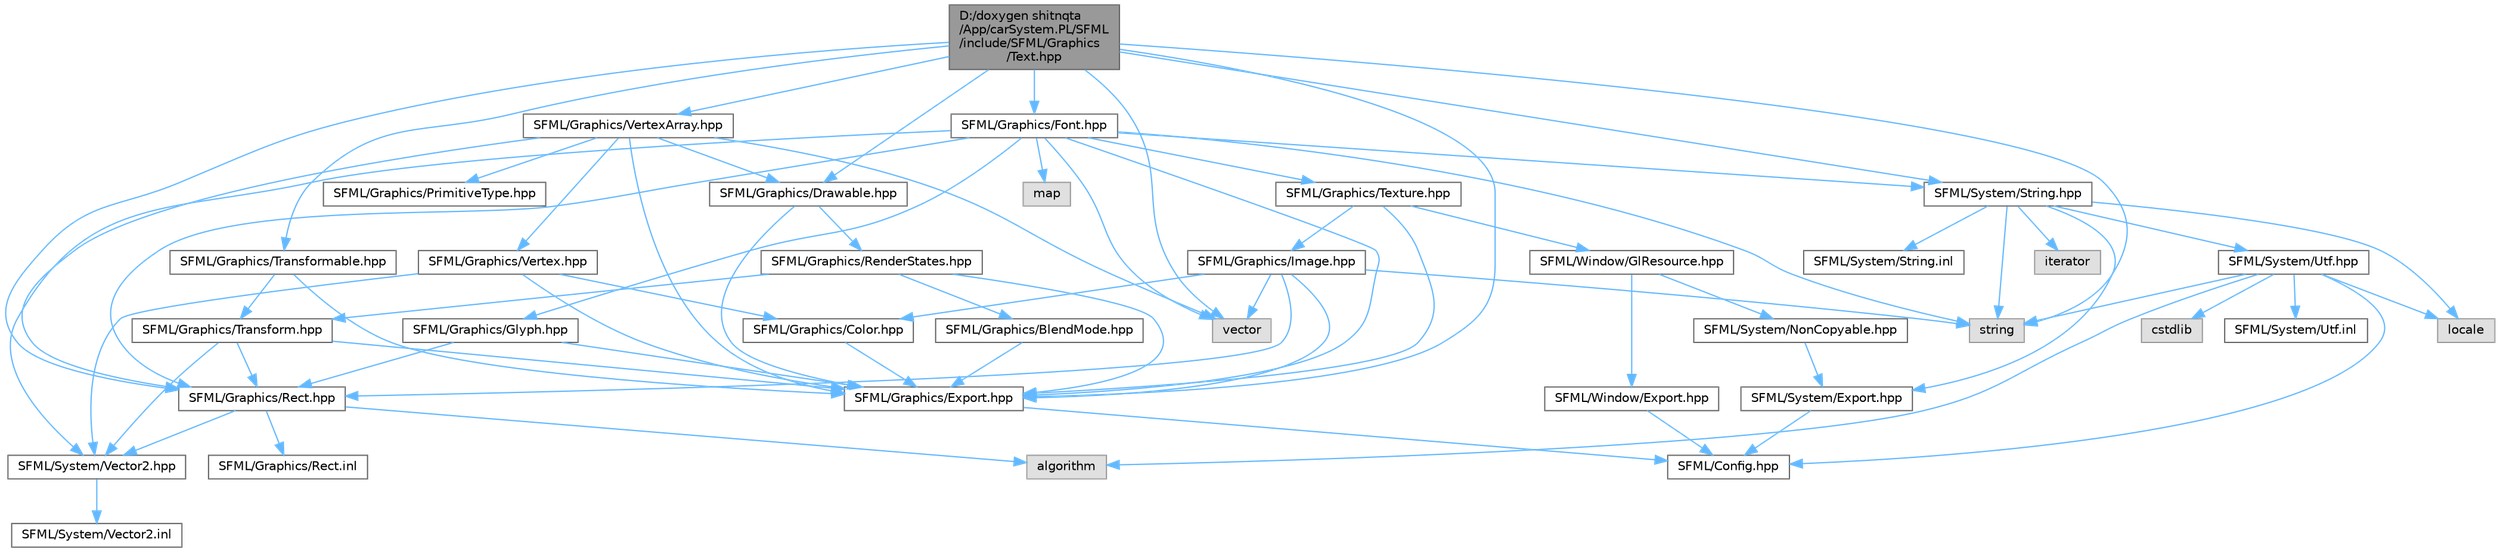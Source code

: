 digraph "D:/doxygen shitnqta/App/carSystem.PL/SFML/include/SFML/Graphics/Text.hpp"
{
 // INTERACTIVE_SVG=YES
 // LATEX_PDF_SIZE
  bgcolor="transparent";
  edge [fontname=Helvetica,fontsize=10,labelfontname=Helvetica,labelfontsize=10];
  node [fontname=Helvetica,fontsize=10,shape=box,height=0.2,width=0.4];
  Node1 [id="Node000001",label="D:/doxygen shitnqta\l/App/carSystem.PL/SFML\l/include/SFML/Graphics\l/Text.hpp",height=0.2,width=0.4,color="gray40", fillcolor="grey60", style="filled", fontcolor="black",tooltip=" "];
  Node1 -> Node2 [id="edge1_Node000001_Node000002",color="steelblue1",style="solid",tooltip=" "];
  Node2 [id="Node000002",label="SFML/Graphics/Export.hpp",height=0.2,width=0.4,color="grey40", fillcolor="white", style="filled",URL="$a02206.html",tooltip=" "];
  Node2 -> Node3 [id="edge2_Node000002_Node000003",color="steelblue1",style="solid",tooltip=" "];
  Node3 [id="Node000003",label="SFML/Config.hpp",height=0.2,width=0.4,color="grey40", fillcolor="white", style="filled",URL="$a00359.html",tooltip=" "];
  Node1 -> Node4 [id="edge3_Node000001_Node000004",color="steelblue1",style="solid",tooltip=" "];
  Node4 [id="Node000004",label="SFML/Graphics/Drawable.hpp",height=0.2,width=0.4,color="grey40", fillcolor="white", style="filled",URL="$a00377.html",tooltip=" "];
  Node4 -> Node2 [id="edge4_Node000004_Node000002",color="steelblue1",style="solid",tooltip=" "];
  Node4 -> Node5 [id="edge5_Node000004_Node000005",color="steelblue1",style="solid",tooltip=" "];
  Node5 [id="Node000005",label="SFML/Graphics/RenderStates.hpp",height=0.2,width=0.4,color="grey40", fillcolor="white", style="filled",URL="$a00407.html",tooltip=" "];
  Node5 -> Node2 [id="edge6_Node000005_Node000002",color="steelblue1",style="solid",tooltip=" "];
  Node5 -> Node6 [id="edge7_Node000005_Node000006",color="steelblue1",style="solid",tooltip=" "];
  Node6 [id="Node000006",label="SFML/Graphics/BlendMode.hpp",height=0.2,width=0.4,color="grey40", fillcolor="white", style="filled",URL="$a00365.html",tooltip=" "];
  Node6 -> Node2 [id="edge8_Node000006_Node000002",color="steelblue1",style="solid",tooltip=" "];
  Node5 -> Node7 [id="edge9_Node000005_Node000007",color="steelblue1",style="solid",tooltip=" "];
  Node7 [id="Node000007",label="SFML/Graphics/Transform.hpp",height=0.2,width=0.4,color="grey40", fillcolor="white", style="filled",URL="$a00434.html",tooltip=" "];
  Node7 -> Node2 [id="edge10_Node000007_Node000002",color="steelblue1",style="solid",tooltip=" "];
  Node7 -> Node8 [id="edge11_Node000007_Node000008",color="steelblue1",style="solid",tooltip=" "];
  Node8 [id="Node000008",label="SFML/Graphics/Rect.hpp",height=0.2,width=0.4,color="grey40", fillcolor="white", style="filled",URL="$a00398.html",tooltip=" "];
  Node8 -> Node9 [id="edge12_Node000008_Node000009",color="steelblue1",style="solid",tooltip=" "];
  Node9 [id="Node000009",label="SFML/System/Vector2.hpp",height=0.2,width=0.4,color="grey40", fillcolor="white", style="filled",URL="$a00554.html",tooltip=" "];
  Node9 -> Node10 [id="edge13_Node000009_Node000010",color="steelblue1",style="solid",tooltip=" "];
  Node10 [id="Node000010",label="SFML/System/Vector2.inl",height=0.2,width=0.4,color="grey40", fillcolor="white", style="filled",URL="$a00557.html",tooltip=" "];
  Node8 -> Node11 [id="edge14_Node000008_Node000011",color="steelblue1",style="solid",tooltip=" "];
  Node11 [id="Node000011",label="algorithm",height=0.2,width=0.4,color="grey60", fillcolor="#E0E0E0", style="filled",tooltip=" "];
  Node8 -> Node12 [id="edge15_Node000008_Node000012",color="steelblue1",style="solid",tooltip=" "];
  Node12 [id="Node000012",label="SFML/Graphics/Rect.inl",height=0.2,width=0.4,color="grey40", fillcolor="white", style="filled",URL="$a00401.html",tooltip=" "];
  Node7 -> Node9 [id="edge16_Node000007_Node000009",color="steelblue1",style="solid",tooltip=" "];
  Node1 -> Node13 [id="edge17_Node000001_Node000013",color="steelblue1",style="solid",tooltip=" "];
  Node13 [id="Node000013",label="SFML/Graphics/Transformable.hpp",height=0.2,width=0.4,color="grey40", fillcolor="white", style="filled",URL="$a00437.html",tooltip=" "];
  Node13 -> Node2 [id="edge18_Node000013_Node000002",color="steelblue1",style="solid",tooltip=" "];
  Node13 -> Node7 [id="edge19_Node000013_Node000007",color="steelblue1",style="solid",tooltip=" "];
  Node1 -> Node14 [id="edge20_Node000001_Node000014",color="steelblue1",style="solid",tooltip=" "];
  Node14 [id="Node000014",label="SFML/Graphics/Font.hpp",height=0.2,width=0.4,color="grey40", fillcolor="white", style="filled",URL="$a00380.html",tooltip=" "];
  Node14 -> Node2 [id="edge21_Node000014_Node000002",color="steelblue1",style="solid",tooltip=" "];
  Node14 -> Node15 [id="edge22_Node000014_Node000015",color="steelblue1",style="solid",tooltip=" "];
  Node15 [id="Node000015",label="SFML/Graphics/Glyph.hpp",height=0.2,width=0.4,color="grey40", fillcolor="white", style="filled",URL="$a00389.html",tooltip=" "];
  Node15 -> Node2 [id="edge23_Node000015_Node000002",color="steelblue1",style="solid",tooltip=" "];
  Node15 -> Node8 [id="edge24_Node000015_Node000008",color="steelblue1",style="solid",tooltip=" "];
  Node14 -> Node16 [id="edge25_Node000014_Node000016",color="steelblue1",style="solid",tooltip=" "];
  Node16 [id="Node000016",label="SFML/Graphics/Texture.hpp",height=0.2,width=0.4,color="grey40", fillcolor="white", style="filled",URL="$a00431.html",tooltip=" "];
  Node16 -> Node2 [id="edge26_Node000016_Node000002",color="steelblue1",style="solid",tooltip=" "];
  Node16 -> Node17 [id="edge27_Node000016_Node000017",color="steelblue1",style="solid",tooltip=" "];
  Node17 [id="Node000017",label="SFML/Graphics/Image.hpp",height=0.2,width=0.4,color="grey40", fillcolor="white", style="filled",URL="$a00392.html",tooltip=" "];
  Node17 -> Node2 [id="edge28_Node000017_Node000002",color="steelblue1",style="solid",tooltip=" "];
  Node17 -> Node18 [id="edge29_Node000017_Node000018",color="steelblue1",style="solid",tooltip=" "];
  Node18 [id="Node000018",label="SFML/Graphics/Color.hpp",height=0.2,width=0.4,color="grey40", fillcolor="white", style="filled",URL="$a00371.html",tooltip=" "];
  Node18 -> Node2 [id="edge30_Node000018_Node000002",color="steelblue1",style="solid",tooltip=" "];
  Node17 -> Node8 [id="edge31_Node000017_Node000008",color="steelblue1",style="solid",tooltip=" "];
  Node17 -> Node19 [id="edge32_Node000017_Node000019",color="steelblue1",style="solid",tooltip=" "];
  Node19 [id="Node000019",label="string",height=0.2,width=0.4,color="grey60", fillcolor="#E0E0E0", style="filled",tooltip=" "];
  Node17 -> Node20 [id="edge33_Node000017_Node000020",color="steelblue1",style="solid",tooltip=" "];
  Node20 [id="Node000020",label="vector",height=0.2,width=0.4,color="grey60", fillcolor="#E0E0E0", style="filled",tooltip=" "];
  Node16 -> Node21 [id="edge34_Node000016_Node000021",color="steelblue1",style="solid",tooltip=" "];
  Node21 [id="Node000021",label="SFML/Window/GlResource.hpp",height=0.2,width=0.4,color="grey40", fillcolor="white", style="filled",URL="$a00584.html",tooltip=" "];
  Node21 -> Node22 [id="edge35_Node000021_Node000022",color="steelblue1",style="solid",tooltip=" "];
  Node22 [id="Node000022",label="SFML/Window/Export.hpp",height=0.2,width=0.4,color="grey40", fillcolor="white", style="filled",URL="$a02215.html",tooltip=" "];
  Node22 -> Node3 [id="edge36_Node000022_Node000003",color="steelblue1",style="solid",tooltip=" "];
  Node21 -> Node23 [id="edge37_Node000021_Node000023",color="steelblue1",style="solid",tooltip=" "];
  Node23 [id="Node000023",label="SFML/System/NonCopyable.hpp",height=0.2,width=0.4,color="grey40", fillcolor="white", style="filled",URL="$a00518.html",tooltip=" "];
  Node23 -> Node24 [id="edge38_Node000023_Node000024",color="steelblue1",style="solid",tooltip=" "];
  Node24 [id="Node000024",label="SFML/System/Export.hpp",height=0.2,width=0.4,color="grey40", fillcolor="white", style="filled",URL="$a02212.html",tooltip=" "];
  Node24 -> Node3 [id="edge39_Node000024_Node000003",color="steelblue1",style="solid",tooltip=" "];
  Node14 -> Node8 [id="edge40_Node000014_Node000008",color="steelblue1",style="solid",tooltip=" "];
  Node14 -> Node9 [id="edge41_Node000014_Node000009",color="steelblue1",style="solid",tooltip=" "];
  Node14 -> Node25 [id="edge42_Node000014_Node000025",color="steelblue1",style="solid",tooltip=" "];
  Node25 [id="Node000025",label="SFML/System/String.hpp",height=0.2,width=0.4,color="grey40", fillcolor="white", style="filled",URL="$a00524.html",tooltip=" "];
  Node25 -> Node24 [id="edge43_Node000025_Node000024",color="steelblue1",style="solid",tooltip=" "];
  Node25 -> Node26 [id="edge44_Node000025_Node000026",color="steelblue1",style="solid",tooltip=" "];
  Node26 [id="Node000026",label="SFML/System/Utf.hpp",height=0.2,width=0.4,color="grey40", fillcolor="white", style="filled",URL="$a00548.html",tooltip=" "];
  Node26 -> Node3 [id="edge45_Node000026_Node000003",color="steelblue1",style="solid",tooltip=" "];
  Node26 -> Node11 [id="edge46_Node000026_Node000011",color="steelblue1",style="solid",tooltip=" "];
  Node26 -> Node27 [id="edge47_Node000026_Node000027",color="steelblue1",style="solid",tooltip=" "];
  Node27 [id="Node000027",label="locale",height=0.2,width=0.4,color="grey60", fillcolor="#E0E0E0", style="filled",tooltip=" "];
  Node26 -> Node19 [id="edge48_Node000026_Node000019",color="steelblue1",style="solid",tooltip=" "];
  Node26 -> Node28 [id="edge49_Node000026_Node000028",color="steelblue1",style="solid",tooltip=" "];
  Node28 [id="Node000028",label="cstdlib",height=0.2,width=0.4,color="grey60", fillcolor="#E0E0E0", style="filled",tooltip=" "];
  Node26 -> Node29 [id="edge50_Node000026_Node000029",color="steelblue1",style="solid",tooltip=" "];
  Node29 [id="Node000029",label="SFML/System/Utf.inl",height=0.2,width=0.4,color="grey40", fillcolor="white", style="filled",URL="$a00551.html",tooltip=" "];
  Node25 -> Node30 [id="edge51_Node000025_Node000030",color="steelblue1",style="solid",tooltip=" "];
  Node30 [id="Node000030",label="iterator",height=0.2,width=0.4,color="grey60", fillcolor="#E0E0E0", style="filled",tooltip=" "];
  Node25 -> Node27 [id="edge52_Node000025_Node000027",color="steelblue1",style="solid",tooltip=" "];
  Node25 -> Node19 [id="edge53_Node000025_Node000019",color="steelblue1",style="solid",tooltip=" "];
  Node25 -> Node31 [id="edge54_Node000025_Node000031",color="steelblue1",style="solid",tooltip=" "];
  Node31 [id="Node000031",label="SFML/System/String.inl",height=0.2,width=0.4,color="grey40", fillcolor="white", style="filled",URL="$a00527.html",tooltip=" "];
  Node14 -> Node32 [id="edge55_Node000014_Node000032",color="steelblue1",style="solid",tooltip=" "];
  Node32 [id="Node000032",label="map",height=0.2,width=0.4,color="grey60", fillcolor="#E0E0E0", style="filled",tooltip=" "];
  Node14 -> Node19 [id="edge56_Node000014_Node000019",color="steelblue1",style="solid",tooltip=" "];
  Node14 -> Node20 [id="edge57_Node000014_Node000020",color="steelblue1",style="solid",tooltip=" "];
  Node1 -> Node8 [id="edge58_Node000001_Node000008",color="steelblue1",style="solid",tooltip=" "];
  Node1 -> Node33 [id="edge59_Node000001_Node000033",color="steelblue1",style="solid",tooltip=" "];
  Node33 [id="Node000033",label="SFML/Graphics/VertexArray.hpp",height=0.2,width=0.4,color="grey40", fillcolor="white", style="filled",URL="$a00443.html",tooltip=" "];
  Node33 -> Node2 [id="edge60_Node000033_Node000002",color="steelblue1",style="solid",tooltip=" "];
  Node33 -> Node34 [id="edge61_Node000033_Node000034",color="steelblue1",style="solid",tooltip=" "];
  Node34 [id="Node000034",label="SFML/Graphics/Vertex.hpp",height=0.2,width=0.4,color="grey40", fillcolor="white", style="filled",URL="$a00440.html",tooltip=" "];
  Node34 -> Node2 [id="edge62_Node000034_Node000002",color="steelblue1",style="solid",tooltip=" "];
  Node34 -> Node18 [id="edge63_Node000034_Node000018",color="steelblue1",style="solid",tooltip=" "];
  Node34 -> Node9 [id="edge64_Node000034_Node000009",color="steelblue1",style="solid",tooltip=" "];
  Node33 -> Node35 [id="edge65_Node000033_Node000035",color="steelblue1",style="solid",tooltip=" "];
  Node35 [id="Node000035",label="SFML/Graphics/PrimitiveType.hpp",height=0.2,width=0.4,color="grey40", fillcolor="white", style="filled",URL="$a00395.html",tooltip=" "];
  Node33 -> Node8 [id="edge66_Node000033_Node000008",color="steelblue1",style="solid",tooltip=" "];
  Node33 -> Node4 [id="edge67_Node000033_Node000004",color="steelblue1",style="solid",tooltip=" "];
  Node33 -> Node20 [id="edge68_Node000033_Node000020",color="steelblue1",style="solid",tooltip=" "];
  Node1 -> Node25 [id="edge69_Node000001_Node000025",color="steelblue1",style="solid",tooltip=" "];
  Node1 -> Node19 [id="edge70_Node000001_Node000019",color="steelblue1",style="solid",tooltip=" "];
  Node1 -> Node20 [id="edge71_Node000001_Node000020",color="steelblue1",style="solid",tooltip=" "];
}
